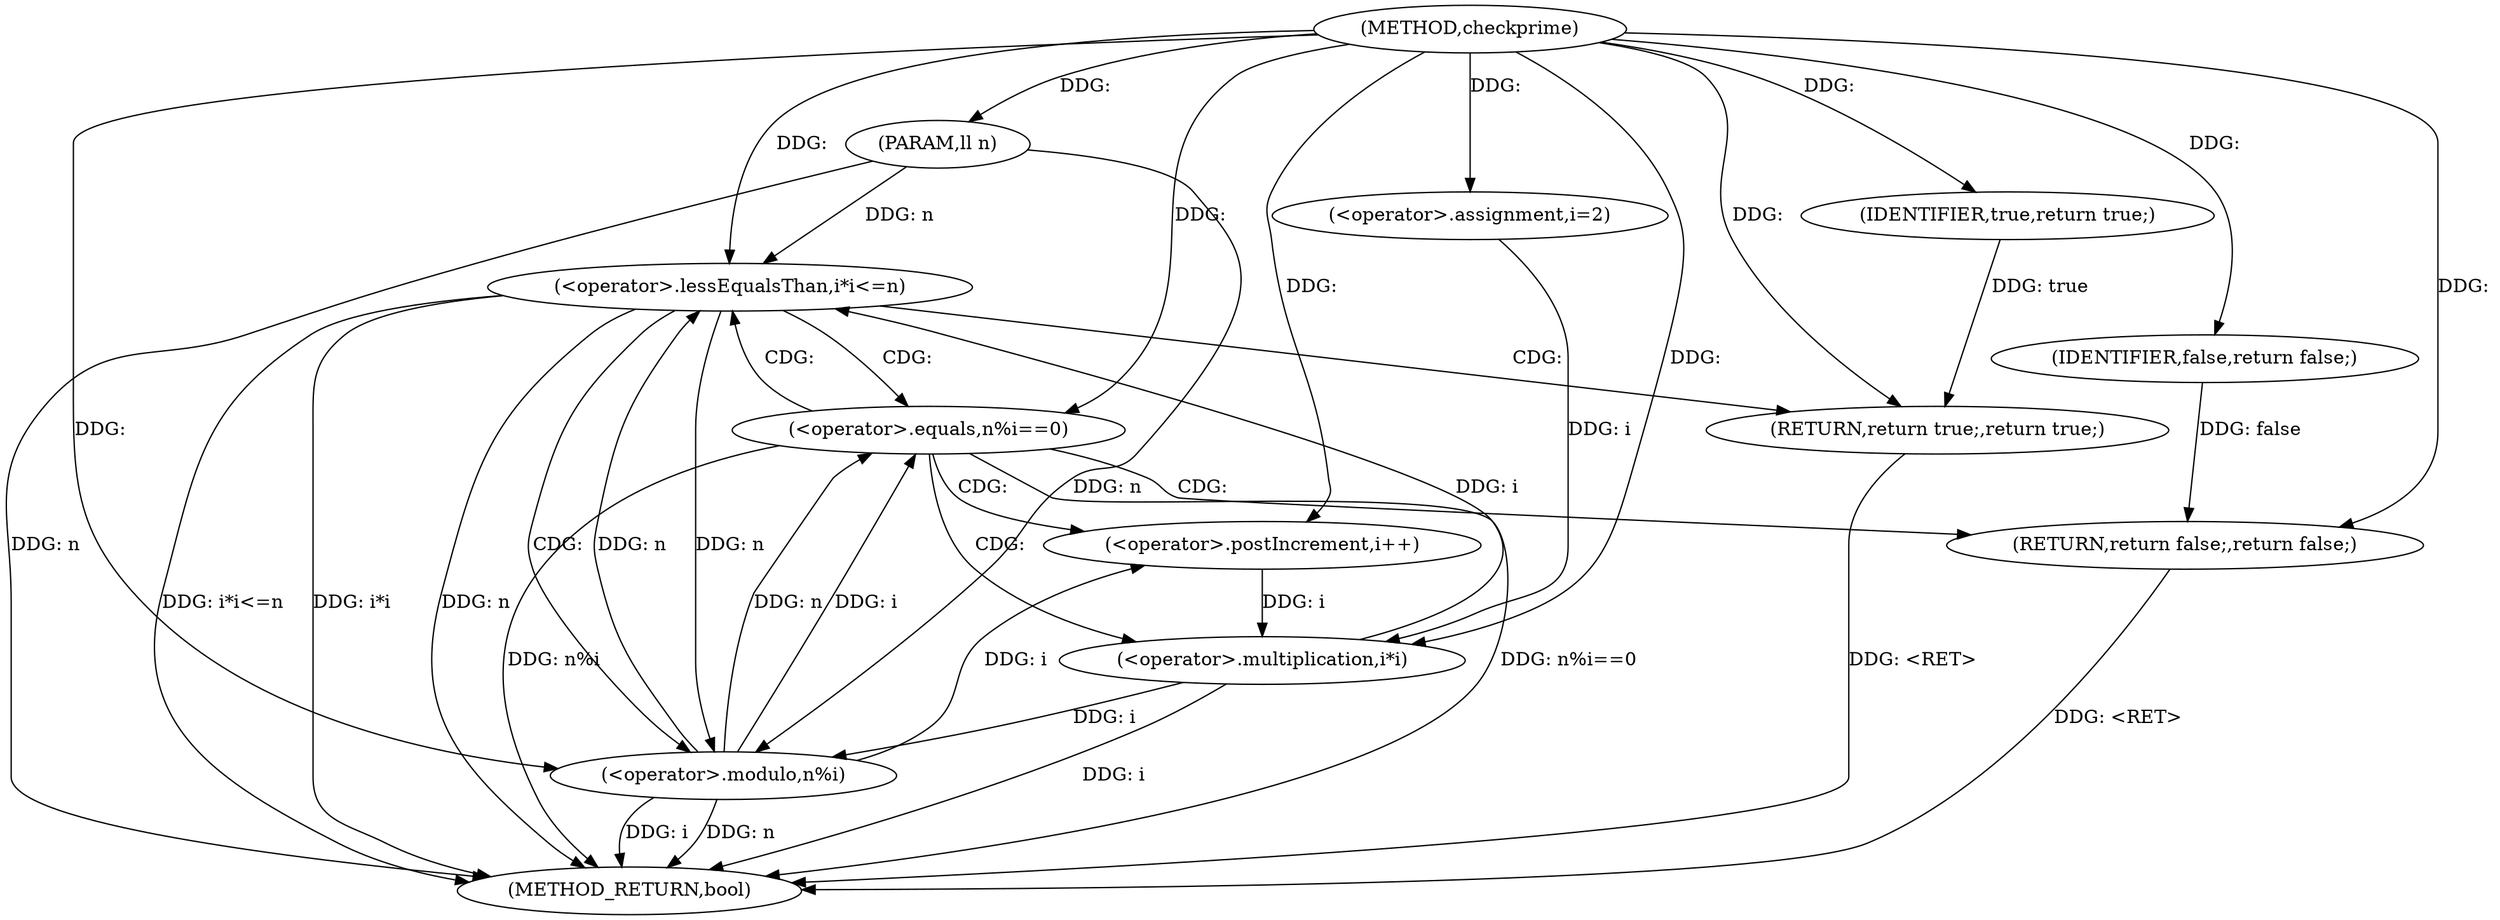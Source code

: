 digraph "checkprime" {  
"1000368" [label = "(METHOD,checkprime)" ]
"1000394" [label = "(METHOD_RETURN,bool)" ]
"1000369" [label = "(PARAM,ll n)" ]
"1000392" [label = "(RETURN,return true;,return true;)" ]
"1000373" [label = "(<operator>.assignment,i=2)" ]
"1000376" [label = "(<operator>.lessEqualsThan,i*i<=n)" ]
"1000381" [label = "(<operator>.postIncrement,i++)" ]
"1000393" [label = "(IDENTIFIER,true,return true;)" ]
"1000377" [label = "(<operator>.multiplication,i*i)" ]
"1000385" [label = "(<operator>.equals,n%i==0)" ]
"1000390" [label = "(RETURN,return false;,return false;)" ]
"1000391" [label = "(IDENTIFIER,false,return false;)" ]
"1000386" [label = "(<operator>.modulo,n%i)" ]
  "1000392" -> "1000394"  [ label = "DDG: <RET>"] 
  "1000390" -> "1000394"  [ label = "DDG: <RET>"] 
  "1000369" -> "1000394"  [ label = "DDG: n"] 
  "1000377" -> "1000394"  [ label = "DDG: i"] 
  "1000376" -> "1000394"  [ label = "DDG: i*i"] 
  "1000376" -> "1000394"  [ label = "DDG: n"] 
  "1000376" -> "1000394"  [ label = "DDG: i*i<=n"] 
  "1000386" -> "1000394"  [ label = "DDG: n"] 
  "1000386" -> "1000394"  [ label = "DDG: i"] 
  "1000385" -> "1000394"  [ label = "DDG: n%i"] 
  "1000385" -> "1000394"  [ label = "DDG: n%i==0"] 
  "1000368" -> "1000369"  [ label = "DDG: "] 
  "1000393" -> "1000392"  [ label = "DDG: true"] 
  "1000368" -> "1000392"  [ label = "DDG: "] 
  "1000368" -> "1000373"  [ label = "DDG: "] 
  "1000368" -> "1000393"  [ label = "DDG: "] 
  "1000377" -> "1000376"  [ label = "DDG: i"] 
  "1000386" -> "1000376"  [ label = "DDG: n"] 
  "1000369" -> "1000376"  [ label = "DDG: n"] 
  "1000368" -> "1000376"  [ label = "DDG: "] 
  "1000386" -> "1000381"  [ label = "DDG: i"] 
  "1000368" -> "1000381"  [ label = "DDG: "] 
  "1000373" -> "1000377"  [ label = "DDG: i"] 
  "1000381" -> "1000377"  [ label = "DDG: i"] 
  "1000368" -> "1000377"  [ label = "DDG: "] 
  "1000391" -> "1000390"  [ label = "DDG: false"] 
  "1000368" -> "1000390"  [ label = "DDG: "] 
  "1000386" -> "1000385"  [ label = "DDG: n"] 
  "1000386" -> "1000385"  [ label = "DDG: i"] 
  "1000368" -> "1000385"  [ label = "DDG: "] 
  "1000368" -> "1000391"  [ label = "DDG: "] 
  "1000376" -> "1000386"  [ label = "DDG: n"] 
  "1000369" -> "1000386"  [ label = "DDG: n"] 
  "1000368" -> "1000386"  [ label = "DDG: "] 
  "1000377" -> "1000386"  [ label = "DDG: i"] 
  "1000376" -> "1000392"  [ label = "CDG: "] 
  "1000376" -> "1000386"  [ label = "CDG: "] 
  "1000376" -> "1000385"  [ label = "CDG: "] 
  "1000385" -> "1000377"  [ label = "CDG: "] 
  "1000385" -> "1000381"  [ label = "CDG: "] 
  "1000385" -> "1000376"  [ label = "CDG: "] 
  "1000385" -> "1000390"  [ label = "CDG: "] 
}
